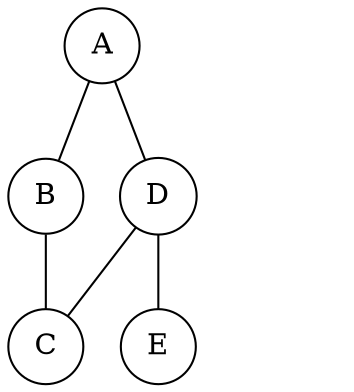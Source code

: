 graph {
	A [shape=circle]
	B [shape=circle]
	C [shape=circle]
	D [shape=circle]
	E [shape=circle]
	D0 [style=invis]
	A -- B
	A -- D
	B -- C
	D -- C
	D -- D0 [style=invis]
	D -- E
}
